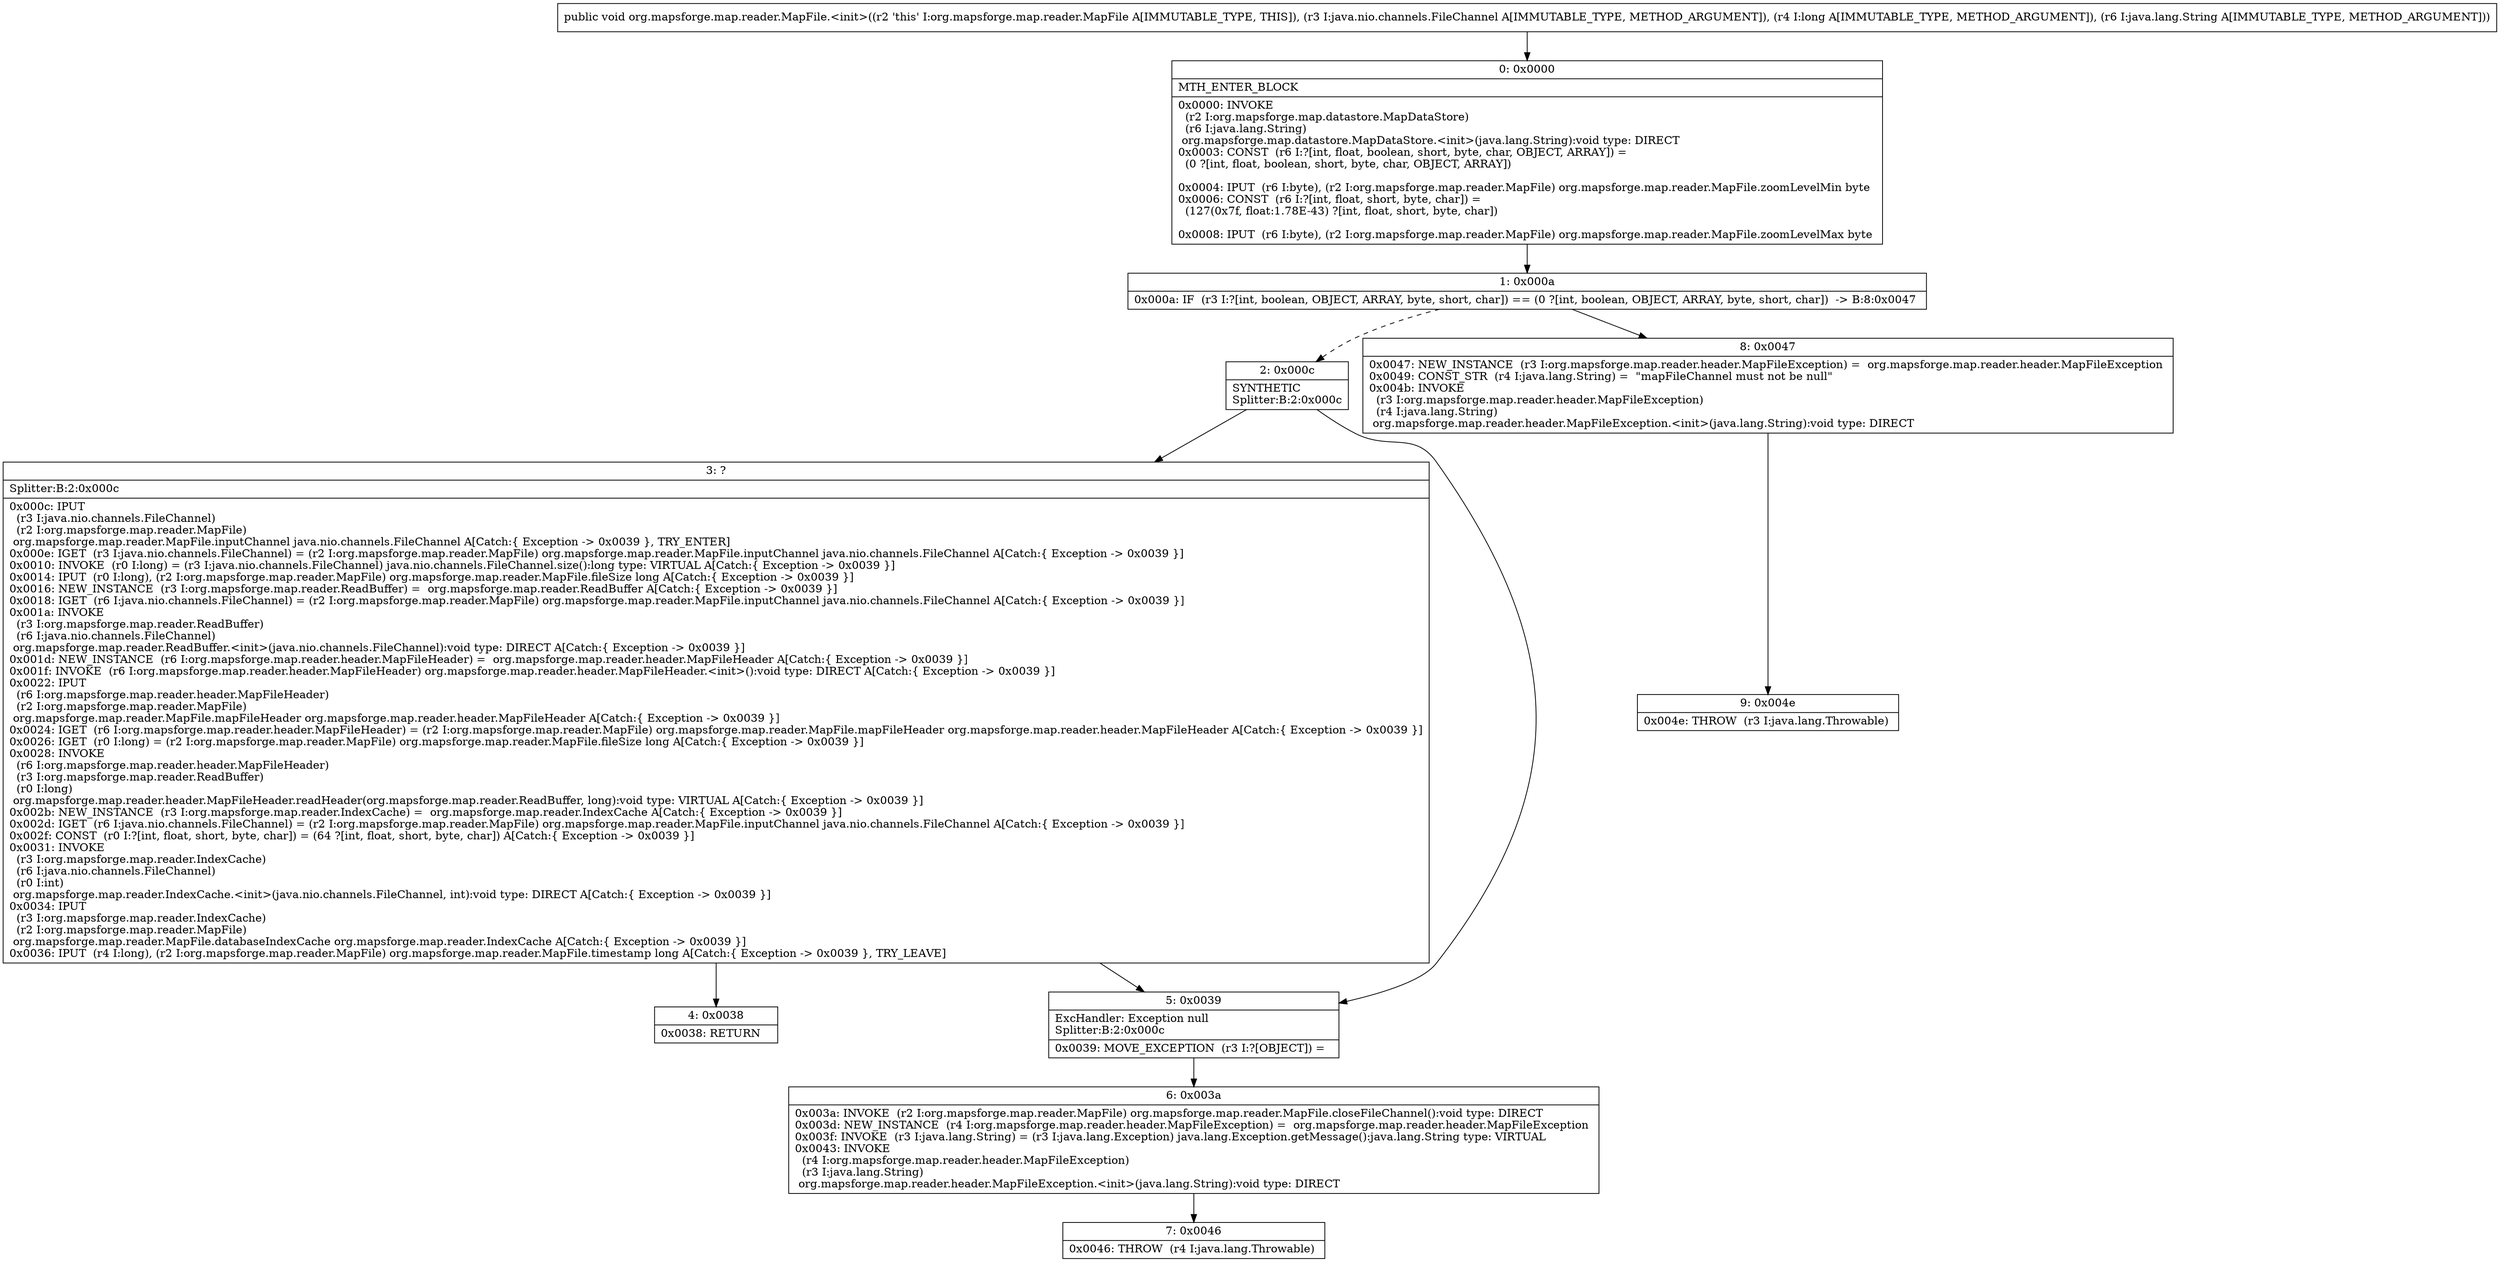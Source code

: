 digraph "CFG fororg.mapsforge.map.reader.MapFile.\<init\>(Ljava\/nio\/channels\/FileChannel;JLjava\/lang\/String;)V" {
Node_0 [shape=record,label="{0\:\ 0x0000|MTH_ENTER_BLOCK\l|0x0000: INVOKE  \l  (r2 I:org.mapsforge.map.datastore.MapDataStore)\l  (r6 I:java.lang.String)\l org.mapsforge.map.datastore.MapDataStore.\<init\>(java.lang.String):void type: DIRECT \l0x0003: CONST  (r6 I:?[int, float, boolean, short, byte, char, OBJECT, ARRAY]) = \l  (0 ?[int, float, boolean, short, byte, char, OBJECT, ARRAY])\l \l0x0004: IPUT  (r6 I:byte), (r2 I:org.mapsforge.map.reader.MapFile) org.mapsforge.map.reader.MapFile.zoomLevelMin byte \l0x0006: CONST  (r6 I:?[int, float, short, byte, char]) = \l  (127(0x7f, float:1.78E\-43) ?[int, float, short, byte, char])\l \l0x0008: IPUT  (r6 I:byte), (r2 I:org.mapsforge.map.reader.MapFile) org.mapsforge.map.reader.MapFile.zoomLevelMax byte \l}"];
Node_1 [shape=record,label="{1\:\ 0x000a|0x000a: IF  (r3 I:?[int, boolean, OBJECT, ARRAY, byte, short, char]) == (0 ?[int, boolean, OBJECT, ARRAY, byte, short, char])  \-\> B:8:0x0047 \l}"];
Node_2 [shape=record,label="{2\:\ 0x000c|SYNTHETIC\lSplitter:B:2:0x000c\l}"];
Node_3 [shape=record,label="{3\:\ ?|Splitter:B:2:0x000c\l|0x000c: IPUT  \l  (r3 I:java.nio.channels.FileChannel)\l  (r2 I:org.mapsforge.map.reader.MapFile)\l org.mapsforge.map.reader.MapFile.inputChannel java.nio.channels.FileChannel A[Catch:\{ Exception \-\> 0x0039 \}, TRY_ENTER]\l0x000e: IGET  (r3 I:java.nio.channels.FileChannel) = (r2 I:org.mapsforge.map.reader.MapFile) org.mapsforge.map.reader.MapFile.inputChannel java.nio.channels.FileChannel A[Catch:\{ Exception \-\> 0x0039 \}]\l0x0010: INVOKE  (r0 I:long) = (r3 I:java.nio.channels.FileChannel) java.nio.channels.FileChannel.size():long type: VIRTUAL A[Catch:\{ Exception \-\> 0x0039 \}]\l0x0014: IPUT  (r0 I:long), (r2 I:org.mapsforge.map.reader.MapFile) org.mapsforge.map.reader.MapFile.fileSize long A[Catch:\{ Exception \-\> 0x0039 \}]\l0x0016: NEW_INSTANCE  (r3 I:org.mapsforge.map.reader.ReadBuffer) =  org.mapsforge.map.reader.ReadBuffer A[Catch:\{ Exception \-\> 0x0039 \}]\l0x0018: IGET  (r6 I:java.nio.channels.FileChannel) = (r2 I:org.mapsforge.map.reader.MapFile) org.mapsforge.map.reader.MapFile.inputChannel java.nio.channels.FileChannel A[Catch:\{ Exception \-\> 0x0039 \}]\l0x001a: INVOKE  \l  (r3 I:org.mapsforge.map.reader.ReadBuffer)\l  (r6 I:java.nio.channels.FileChannel)\l org.mapsforge.map.reader.ReadBuffer.\<init\>(java.nio.channels.FileChannel):void type: DIRECT A[Catch:\{ Exception \-\> 0x0039 \}]\l0x001d: NEW_INSTANCE  (r6 I:org.mapsforge.map.reader.header.MapFileHeader) =  org.mapsforge.map.reader.header.MapFileHeader A[Catch:\{ Exception \-\> 0x0039 \}]\l0x001f: INVOKE  (r6 I:org.mapsforge.map.reader.header.MapFileHeader) org.mapsforge.map.reader.header.MapFileHeader.\<init\>():void type: DIRECT A[Catch:\{ Exception \-\> 0x0039 \}]\l0x0022: IPUT  \l  (r6 I:org.mapsforge.map.reader.header.MapFileHeader)\l  (r2 I:org.mapsforge.map.reader.MapFile)\l org.mapsforge.map.reader.MapFile.mapFileHeader org.mapsforge.map.reader.header.MapFileHeader A[Catch:\{ Exception \-\> 0x0039 \}]\l0x0024: IGET  (r6 I:org.mapsforge.map.reader.header.MapFileHeader) = (r2 I:org.mapsforge.map.reader.MapFile) org.mapsforge.map.reader.MapFile.mapFileHeader org.mapsforge.map.reader.header.MapFileHeader A[Catch:\{ Exception \-\> 0x0039 \}]\l0x0026: IGET  (r0 I:long) = (r2 I:org.mapsforge.map.reader.MapFile) org.mapsforge.map.reader.MapFile.fileSize long A[Catch:\{ Exception \-\> 0x0039 \}]\l0x0028: INVOKE  \l  (r6 I:org.mapsforge.map.reader.header.MapFileHeader)\l  (r3 I:org.mapsforge.map.reader.ReadBuffer)\l  (r0 I:long)\l org.mapsforge.map.reader.header.MapFileHeader.readHeader(org.mapsforge.map.reader.ReadBuffer, long):void type: VIRTUAL A[Catch:\{ Exception \-\> 0x0039 \}]\l0x002b: NEW_INSTANCE  (r3 I:org.mapsforge.map.reader.IndexCache) =  org.mapsforge.map.reader.IndexCache A[Catch:\{ Exception \-\> 0x0039 \}]\l0x002d: IGET  (r6 I:java.nio.channels.FileChannel) = (r2 I:org.mapsforge.map.reader.MapFile) org.mapsforge.map.reader.MapFile.inputChannel java.nio.channels.FileChannel A[Catch:\{ Exception \-\> 0x0039 \}]\l0x002f: CONST  (r0 I:?[int, float, short, byte, char]) = (64 ?[int, float, short, byte, char]) A[Catch:\{ Exception \-\> 0x0039 \}]\l0x0031: INVOKE  \l  (r3 I:org.mapsforge.map.reader.IndexCache)\l  (r6 I:java.nio.channels.FileChannel)\l  (r0 I:int)\l org.mapsforge.map.reader.IndexCache.\<init\>(java.nio.channels.FileChannel, int):void type: DIRECT A[Catch:\{ Exception \-\> 0x0039 \}]\l0x0034: IPUT  \l  (r3 I:org.mapsforge.map.reader.IndexCache)\l  (r2 I:org.mapsforge.map.reader.MapFile)\l org.mapsforge.map.reader.MapFile.databaseIndexCache org.mapsforge.map.reader.IndexCache A[Catch:\{ Exception \-\> 0x0039 \}]\l0x0036: IPUT  (r4 I:long), (r2 I:org.mapsforge.map.reader.MapFile) org.mapsforge.map.reader.MapFile.timestamp long A[Catch:\{ Exception \-\> 0x0039 \}, TRY_LEAVE]\l}"];
Node_4 [shape=record,label="{4\:\ 0x0038|0x0038: RETURN   \l}"];
Node_5 [shape=record,label="{5\:\ 0x0039|ExcHandler: Exception null\lSplitter:B:2:0x000c\l|0x0039: MOVE_EXCEPTION  (r3 I:?[OBJECT]) =  \l}"];
Node_6 [shape=record,label="{6\:\ 0x003a|0x003a: INVOKE  (r2 I:org.mapsforge.map.reader.MapFile) org.mapsforge.map.reader.MapFile.closeFileChannel():void type: DIRECT \l0x003d: NEW_INSTANCE  (r4 I:org.mapsforge.map.reader.header.MapFileException) =  org.mapsforge.map.reader.header.MapFileException \l0x003f: INVOKE  (r3 I:java.lang.String) = (r3 I:java.lang.Exception) java.lang.Exception.getMessage():java.lang.String type: VIRTUAL \l0x0043: INVOKE  \l  (r4 I:org.mapsforge.map.reader.header.MapFileException)\l  (r3 I:java.lang.String)\l org.mapsforge.map.reader.header.MapFileException.\<init\>(java.lang.String):void type: DIRECT \l}"];
Node_7 [shape=record,label="{7\:\ 0x0046|0x0046: THROW  (r4 I:java.lang.Throwable) \l}"];
Node_8 [shape=record,label="{8\:\ 0x0047|0x0047: NEW_INSTANCE  (r3 I:org.mapsforge.map.reader.header.MapFileException) =  org.mapsforge.map.reader.header.MapFileException \l0x0049: CONST_STR  (r4 I:java.lang.String) =  \"mapFileChannel must not be null\" \l0x004b: INVOKE  \l  (r3 I:org.mapsforge.map.reader.header.MapFileException)\l  (r4 I:java.lang.String)\l org.mapsforge.map.reader.header.MapFileException.\<init\>(java.lang.String):void type: DIRECT \l}"];
Node_9 [shape=record,label="{9\:\ 0x004e|0x004e: THROW  (r3 I:java.lang.Throwable) \l}"];
MethodNode[shape=record,label="{public void org.mapsforge.map.reader.MapFile.\<init\>((r2 'this' I:org.mapsforge.map.reader.MapFile A[IMMUTABLE_TYPE, THIS]), (r3 I:java.nio.channels.FileChannel A[IMMUTABLE_TYPE, METHOD_ARGUMENT]), (r4 I:long A[IMMUTABLE_TYPE, METHOD_ARGUMENT]), (r6 I:java.lang.String A[IMMUTABLE_TYPE, METHOD_ARGUMENT])) }"];
MethodNode -> Node_0;
Node_0 -> Node_1;
Node_1 -> Node_2[style=dashed];
Node_1 -> Node_8;
Node_2 -> Node_3;
Node_2 -> Node_5;
Node_3 -> Node_4;
Node_3 -> Node_5;
Node_5 -> Node_6;
Node_6 -> Node_7;
Node_8 -> Node_9;
}

